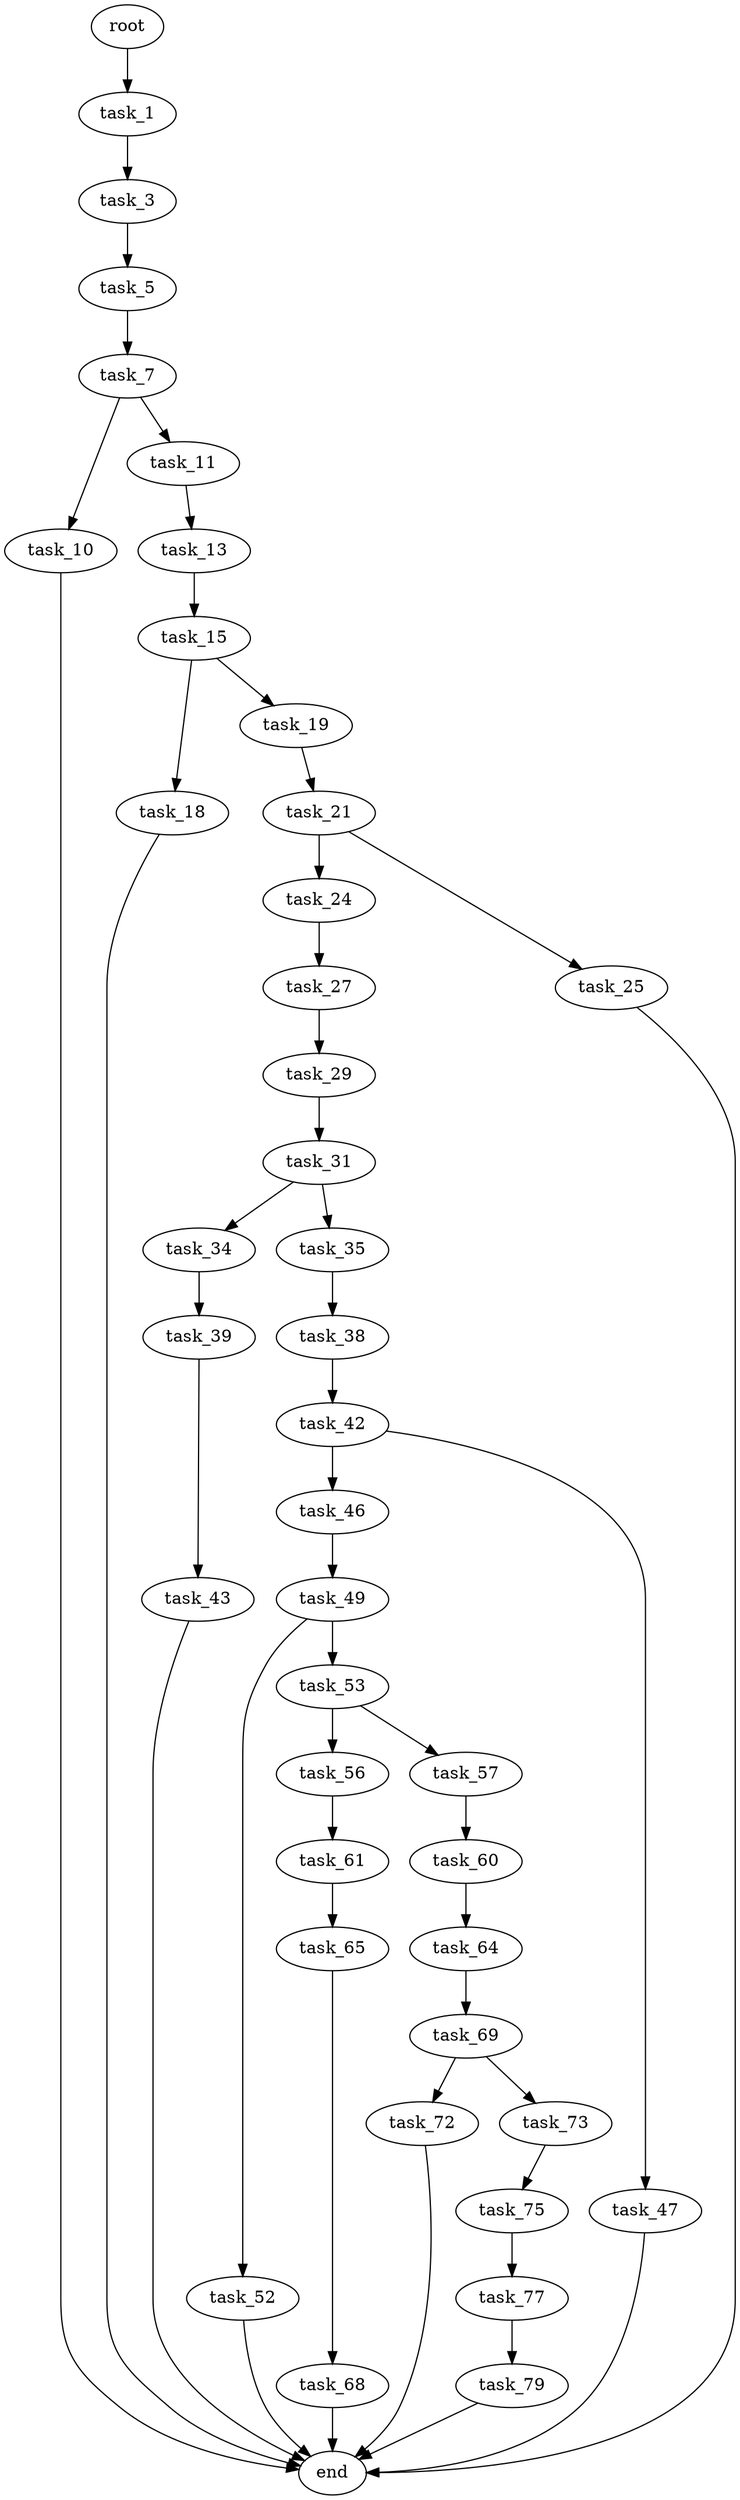 digraph G {
  root [size="0.000000"];
  task_1 [size="7667378956.000000"];
  task_3 [size="1073741824000.000000"];
  task_5 [size="8163327579.000000"];
  task_7 [size="456604704442.000000"];
  task_10 [size="41840866819.000000"];
  task_11 [size="516237349528.000000"];
  end [size="0.000000"];
  task_13 [size="87116842620.000000"];
  task_15 [size="622681768540.000000"];
  task_18 [size="37176524294.000000"];
  task_19 [size="2441415617.000000"];
  task_21 [size="11772925879.000000"];
  task_24 [size="18440688945.000000"];
  task_25 [size="368293445632.000000"];
  task_27 [size="312549366692.000000"];
  task_29 [size="232241533479.000000"];
  task_31 [size="782757789696.000000"];
  task_34 [size="16955789865.000000"];
  task_35 [size="2438594773.000000"];
  task_39 [size="89528231958.000000"];
  task_38 [size="549755813888.000000"];
  task_42 [size="1156381693.000000"];
  task_43 [size="15070405606.000000"];
  task_46 [size="100278832180.000000"];
  task_47 [size="508743482432.000000"];
  task_49 [size="68719476736.000000"];
  task_52 [size="2166388214.000000"];
  task_53 [size="231910681420.000000"];
  task_56 [size="368293445632.000000"];
  task_57 [size="256205142245.000000"];
  task_61 [size="252836147049.000000"];
  task_60 [size="639272911491.000000"];
  task_64 [size="128163315754.000000"];
  task_65 [size="68719476736.000000"];
  task_69 [size="782757789696.000000"];
  task_68 [size="682495383249.000000"];
  task_72 [size="8589934592.000000"];
  task_73 [size="2847516372.000000"];
  task_75 [size="4697687656.000000"];
  task_77 [size="68719476736.000000"];
  task_79 [size="549755813888.000000"];

  root -> task_1 [size="1.000000"];
  task_1 -> task_3 [size="33554432.000000"];
  task_3 -> task_5 [size="838860800.000000"];
  task_5 -> task_7 [size="209715200.000000"];
  task_7 -> task_10 [size="411041792.000000"];
  task_7 -> task_11 [size="411041792.000000"];
  task_10 -> end [size="1.000000"];
  task_11 -> task_13 [size="411041792.000000"];
  task_13 -> task_15 [size="134217728.000000"];
  task_15 -> task_18 [size="536870912.000000"];
  task_15 -> task_19 [size="536870912.000000"];
  task_18 -> end [size="1.000000"];
  task_19 -> task_21 [size="209715200.000000"];
  task_21 -> task_24 [size="209715200.000000"];
  task_21 -> task_25 [size="209715200.000000"];
  task_24 -> task_27 [size="33554432.000000"];
  task_25 -> end [size="1.000000"];
  task_27 -> task_29 [size="838860800.000000"];
  task_29 -> task_31 [size="209715200.000000"];
  task_31 -> task_34 [size="679477248.000000"];
  task_31 -> task_35 [size="679477248.000000"];
  task_34 -> task_39 [size="301989888.000000"];
  task_35 -> task_38 [size="301989888.000000"];
  task_39 -> task_43 [size="411041792.000000"];
  task_38 -> task_42 [size="536870912.000000"];
  task_42 -> task_46 [size="33554432.000000"];
  task_42 -> task_47 [size="33554432.000000"];
  task_43 -> end [size="1.000000"];
  task_46 -> task_49 [size="75497472.000000"];
  task_47 -> end [size="1.000000"];
  task_49 -> task_52 [size="134217728.000000"];
  task_49 -> task_53 [size="134217728.000000"];
  task_52 -> end [size="1.000000"];
  task_53 -> task_56 [size="838860800.000000"];
  task_53 -> task_57 [size="838860800.000000"];
  task_56 -> task_61 [size="411041792.000000"];
  task_57 -> task_60 [size="301989888.000000"];
  task_61 -> task_65 [size="209715200.000000"];
  task_60 -> task_64 [size="411041792.000000"];
  task_64 -> task_69 [size="301989888.000000"];
  task_65 -> task_68 [size="134217728.000000"];
  task_69 -> task_72 [size="679477248.000000"];
  task_69 -> task_73 [size="679477248.000000"];
  task_68 -> end [size="1.000000"];
  task_72 -> end [size="1.000000"];
  task_73 -> task_75 [size="75497472.000000"];
  task_75 -> task_77 [size="134217728.000000"];
  task_77 -> task_79 [size="134217728.000000"];
  task_79 -> end [size="1.000000"];
}
